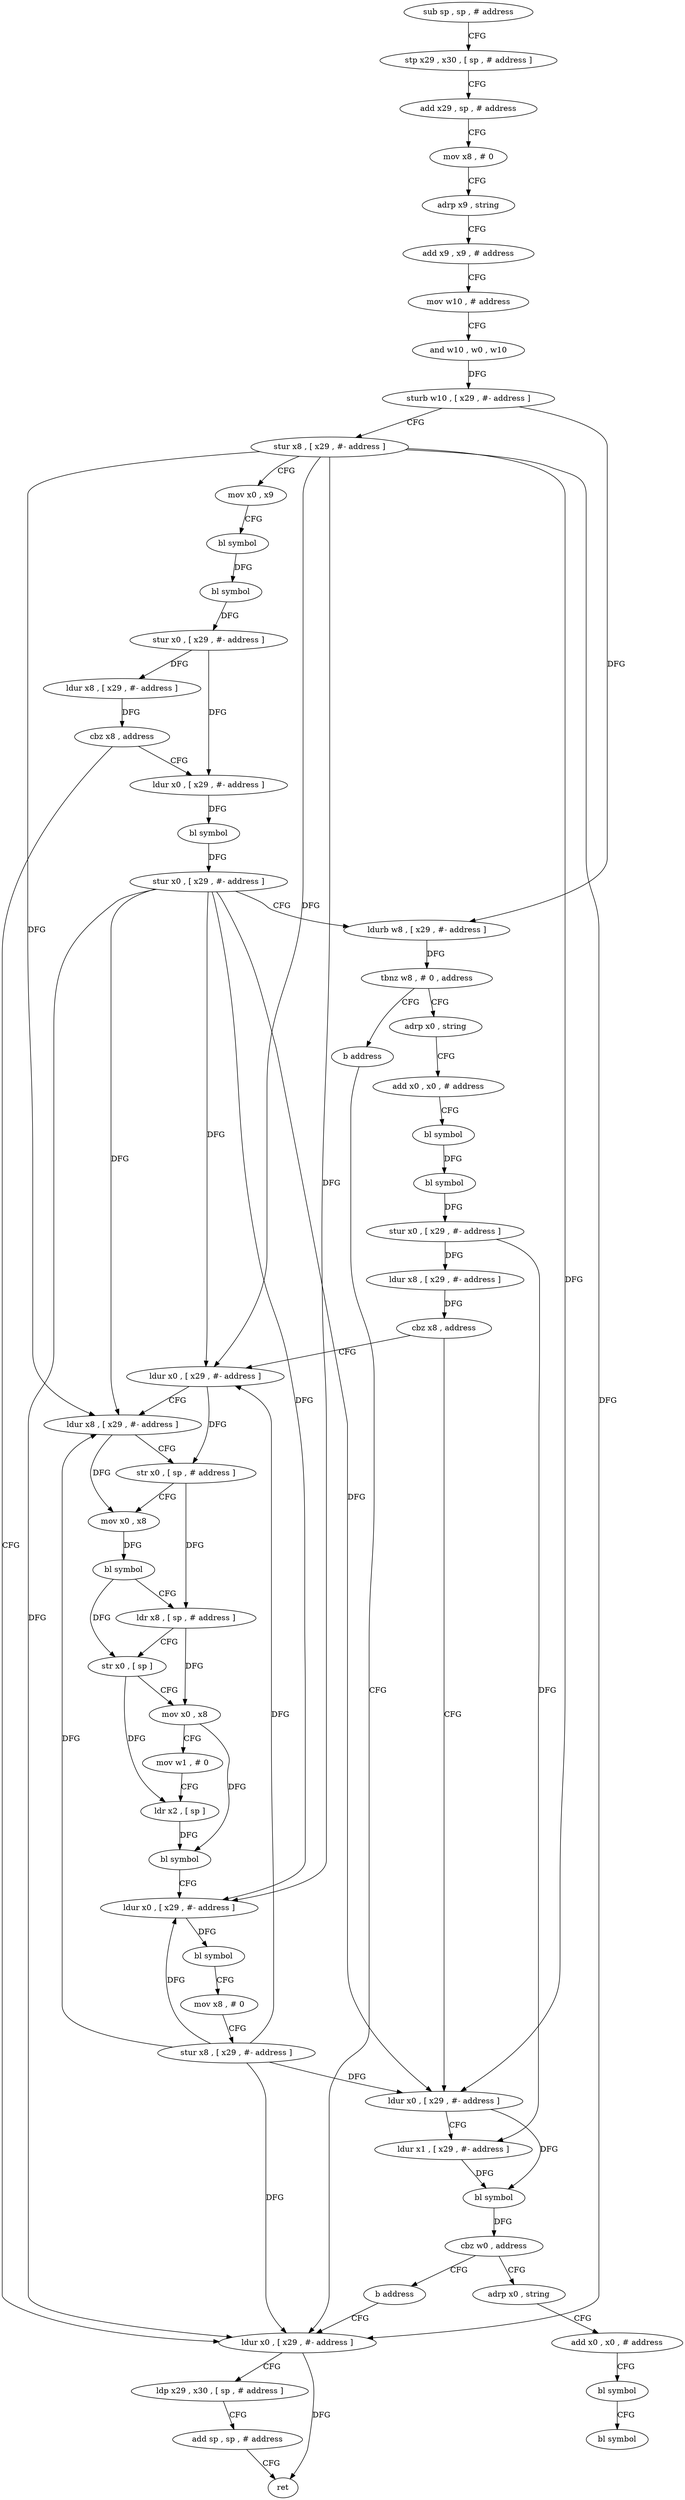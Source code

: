 digraph "func" {
"4216772" [label = "sub sp , sp , # address" ]
"4216776" [label = "stp x29 , x30 , [ sp , # address ]" ]
"4216780" [label = "add x29 , sp , # address" ]
"4216784" [label = "mov x8 , # 0" ]
"4216788" [label = "adrp x9 , string" ]
"4216792" [label = "add x9 , x9 , # address" ]
"4216796" [label = "mov w10 , # address" ]
"4216800" [label = "and w10 , w0 , w10" ]
"4216804" [label = "sturb w10 , [ x29 , #- address ]" ]
"4216808" [label = "stur x8 , [ x29 , #- address ]" ]
"4216812" [label = "mov x0 , x9" ]
"4216816" [label = "bl symbol" ]
"4216820" [label = "bl symbol" ]
"4216824" [label = "stur x0 , [ x29 , #- address ]" ]
"4216828" [label = "ldur x8 , [ x29 , #- address ]" ]
"4216832" [label = "cbz x8 , address" ]
"4217080" [label = "ldur x0 , [ x29 , #- address ]" ]
"4216836" [label = "ldur x0 , [ x29 , #- address ]" ]
"4217084" [label = "ldp x29 , x30 , [ sp , # address ]" ]
"4217088" [label = "add sp , sp , # address" ]
"4217092" [label = "ret" ]
"4216840" [label = "bl symbol" ]
"4216844" [label = "stur x0 , [ x29 , #- address ]" ]
"4216848" [label = "ldurb w8 , [ x29 , #- address ]" ]
"4216852" [label = "tbnz w8 , # 0 , address" ]
"4216860" [label = "adrp x0 , string" ]
"4216856" [label = "b address" ]
"4216864" [label = "add x0 , x0 , # address" ]
"4216868" [label = "bl symbol" ]
"4216872" [label = "bl symbol" ]
"4216876" [label = "stur x0 , [ x29 , #- address ]" ]
"4216880" [label = "ldur x8 , [ x29 , #- address ]" ]
"4216884" [label = "cbz x8 , address" ]
"4217020" [label = "ldur x0 , [ x29 , #- address ]" ]
"4216888" [label = "ldur x0 , [ x29 , #- address ]" ]
"4217024" [label = "ldur x8 , [ x29 , #- address ]" ]
"4217028" [label = "str x0 , [ sp , # address ]" ]
"4217032" [label = "mov x0 , x8" ]
"4217036" [label = "bl symbol" ]
"4217040" [label = "ldr x8 , [ sp , # address ]" ]
"4217044" [label = "str x0 , [ sp ]" ]
"4217048" [label = "mov x0 , x8" ]
"4217052" [label = "mov w1 , # 0" ]
"4217056" [label = "ldr x2 , [ sp ]" ]
"4217060" [label = "bl symbol" ]
"4217064" [label = "ldur x0 , [ x29 , #- address ]" ]
"4217068" [label = "bl symbol" ]
"4217072" [label = "mov x8 , # 0" ]
"4217076" [label = "stur x8 , [ x29 , #- address ]" ]
"4216892" [label = "ldur x1 , [ x29 , #- address ]" ]
"4216896" [label = "bl symbol" ]
"4216900" [label = "cbz w0 , address" ]
"4217016" [label = "b address" ]
"4216904" [label = "adrp x0 , string" ]
"4216908" [label = "add x0 , x0 , # address" ]
"4216912" [label = "bl symbol" ]
"4216916" [label = "bl symbol" ]
"4216772" -> "4216776" [ label = "CFG" ]
"4216776" -> "4216780" [ label = "CFG" ]
"4216780" -> "4216784" [ label = "CFG" ]
"4216784" -> "4216788" [ label = "CFG" ]
"4216788" -> "4216792" [ label = "CFG" ]
"4216792" -> "4216796" [ label = "CFG" ]
"4216796" -> "4216800" [ label = "CFG" ]
"4216800" -> "4216804" [ label = "DFG" ]
"4216804" -> "4216808" [ label = "CFG" ]
"4216804" -> "4216848" [ label = "DFG" ]
"4216808" -> "4216812" [ label = "CFG" ]
"4216808" -> "4217080" [ label = "DFG" ]
"4216808" -> "4217020" [ label = "DFG" ]
"4216808" -> "4217024" [ label = "DFG" ]
"4216808" -> "4217064" [ label = "DFG" ]
"4216808" -> "4216888" [ label = "DFG" ]
"4216812" -> "4216816" [ label = "CFG" ]
"4216816" -> "4216820" [ label = "DFG" ]
"4216820" -> "4216824" [ label = "DFG" ]
"4216824" -> "4216828" [ label = "DFG" ]
"4216824" -> "4216836" [ label = "DFG" ]
"4216828" -> "4216832" [ label = "DFG" ]
"4216832" -> "4217080" [ label = "CFG" ]
"4216832" -> "4216836" [ label = "CFG" ]
"4217080" -> "4217084" [ label = "CFG" ]
"4217080" -> "4217092" [ label = "DFG" ]
"4216836" -> "4216840" [ label = "DFG" ]
"4217084" -> "4217088" [ label = "CFG" ]
"4217088" -> "4217092" [ label = "CFG" ]
"4216840" -> "4216844" [ label = "DFG" ]
"4216844" -> "4216848" [ label = "CFG" ]
"4216844" -> "4217080" [ label = "DFG" ]
"4216844" -> "4217020" [ label = "DFG" ]
"4216844" -> "4217024" [ label = "DFG" ]
"4216844" -> "4217064" [ label = "DFG" ]
"4216844" -> "4216888" [ label = "DFG" ]
"4216848" -> "4216852" [ label = "DFG" ]
"4216852" -> "4216860" [ label = "CFG" ]
"4216852" -> "4216856" [ label = "CFG" ]
"4216860" -> "4216864" [ label = "CFG" ]
"4216856" -> "4217080" [ label = "CFG" ]
"4216864" -> "4216868" [ label = "CFG" ]
"4216868" -> "4216872" [ label = "DFG" ]
"4216872" -> "4216876" [ label = "DFG" ]
"4216876" -> "4216880" [ label = "DFG" ]
"4216876" -> "4216892" [ label = "DFG" ]
"4216880" -> "4216884" [ label = "DFG" ]
"4216884" -> "4217020" [ label = "CFG" ]
"4216884" -> "4216888" [ label = "CFG" ]
"4217020" -> "4217024" [ label = "CFG" ]
"4217020" -> "4217028" [ label = "DFG" ]
"4216888" -> "4216892" [ label = "CFG" ]
"4216888" -> "4216896" [ label = "DFG" ]
"4217024" -> "4217028" [ label = "CFG" ]
"4217024" -> "4217032" [ label = "DFG" ]
"4217028" -> "4217032" [ label = "CFG" ]
"4217028" -> "4217040" [ label = "DFG" ]
"4217032" -> "4217036" [ label = "DFG" ]
"4217036" -> "4217040" [ label = "CFG" ]
"4217036" -> "4217044" [ label = "DFG" ]
"4217040" -> "4217044" [ label = "CFG" ]
"4217040" -> "4217048" [ label = "DFG" ]
"4217044" -> "4217048" [ label = "CFG" ]
"4217044" -> "4217056" [ label = "DFG" ]
"4217048" -> "4217052" [ label = "CFG" ]
"4217048" -> "4217060" [ label = "DFG" ]
"4217052" -> "4217056" [ label = "CFG" ]
"4217056" -> "4217060" [ label = "DFG" ]
"4217060" -> "4217064" [ label = "CFG" ]
"4217064" -> "4217068" [ label = "DFG" ]
"4217068" -> "4217072" [ label = "CFG" ]
"4217072" -> "4217076" [ label = "CFG" ]
"4217076" -> "4217080" [ label = "DFG" ]
"4217076" -> "4217020" [ label = "DFG" ]
"4217076" -> "4217024" [ label = "DFG" ]
"4217076" -> "4217064" [ label = "DFG" ]
"4217076" -> "4216888" [ label = "DFG" ]
"4216892" -> "4216896" [ label = "DFG" ]
"4216896" -> "4216900" [ label = "DFG" ]
"4216900" -> "4217016" [ label = "CFG" ]
"4216900" -> "4216904" [ label = "CFG" ]
"4217016" -> "4217080" [ label = "CFG" ]
"4216904" -> "4216908" [ label = "CFG" ]
"4216908" -> "4216912" [ label = "CFG" ]
"4216912" -> "4216916" [ label = "CFG" ]
}

